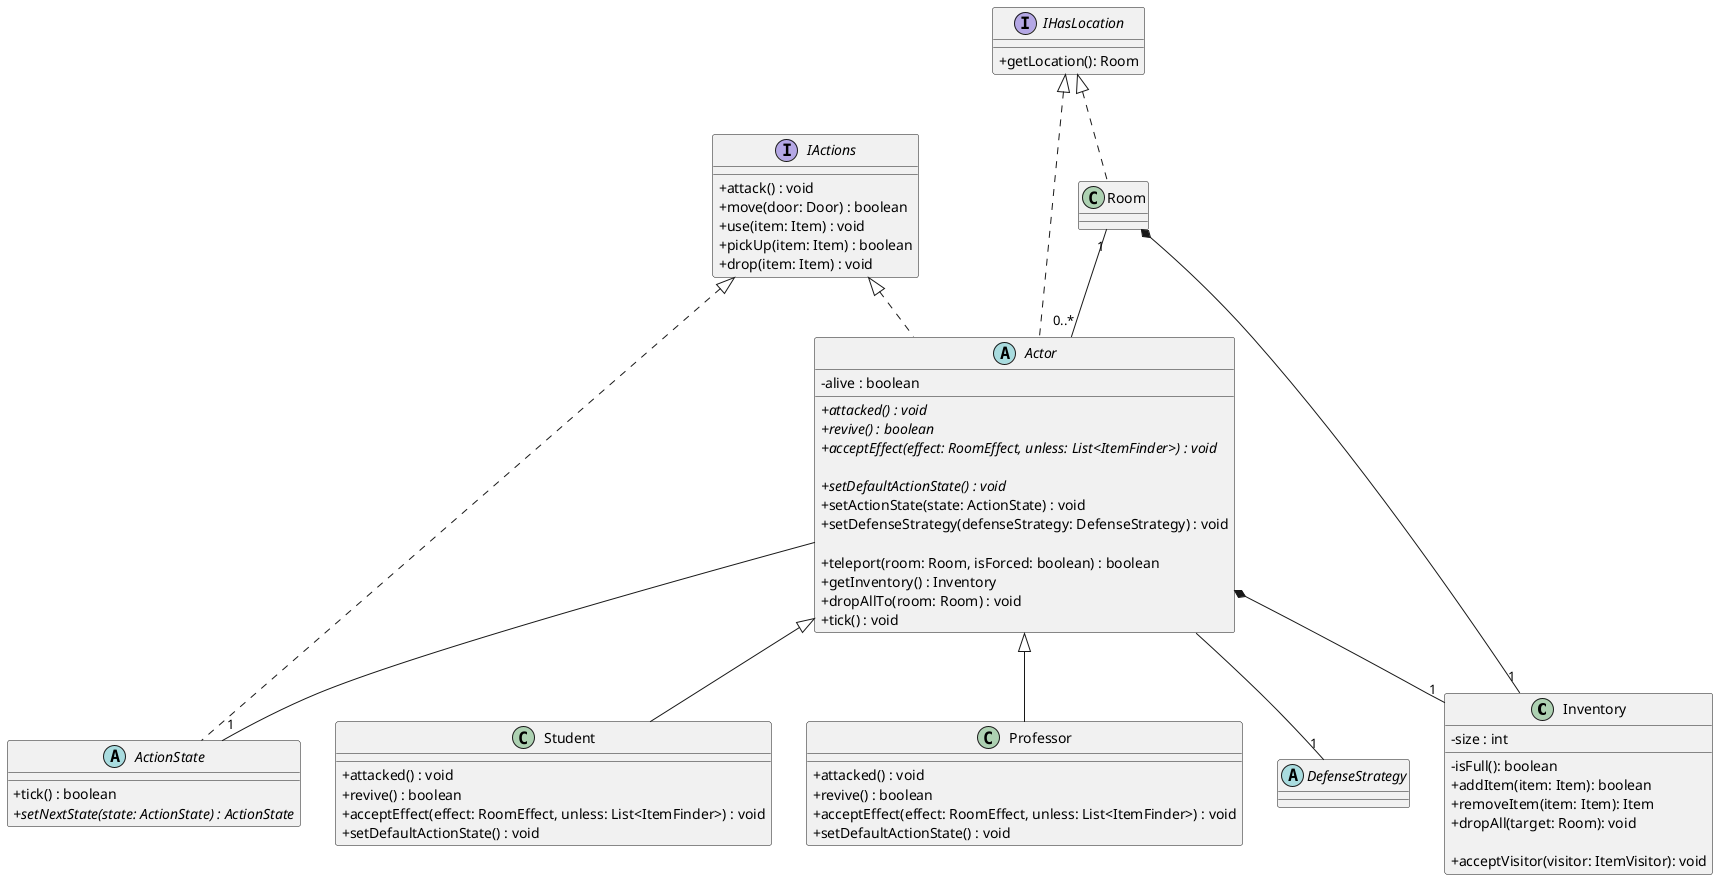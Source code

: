 @startuml classDiagram
skinparam classAttributeIconSize 0

class Inventory {
    - size : int

    - isFull(): boolean
    + addItem(item: Item): boolean
    + removeItem(item: Item): Item
    + dropAll(target: Room): void

    + acceptVisitor(visitor: ItemVisitor): void
}


' azért asszociáció, mivel ettől még az item-nek van egyedi léte

Actor *--"1" Inventory
Room *-- "1" Inventory

'Character ----------------------------------------

abstract class Actor {
    - alive : boolean

    + {abstract} attacked() : void
    + {abstract} revive() : boolean
    + {abstract} acceptEffect(effect: RoomEffect, unless: List<ItemFinder>) : void

    + {abstract}setDefaultActionState() : void
    + setActionState(state: ActionState) : void
    + setDefenseStrategy(defenseStrategy: DefenseStrategy) : void

    + teleport(room: Room, isForced: boolean) : boolean
    + getInventory() : Inventory
    + dropAllTo(room: Room) : void
    + tick() : void
}

Actor -- "1" ActionState
Actor -- "1" DefenseStrategy

class Student {
    + attacked() : void
    + revive() : boolean
    + acceptEffect(effect: RoomEffect, unless: List<ItemFinder>) : void
    + setDefaultActionState() : void
}

Actor <|-- Student

class Professor {
    + attacked() : void
    + revive() : boolean
    + acceptEffect(effect: RoomEffect, unless: List<ItemFinder>) : void
    + setDefaultActionState() : void
}

Actor <|-- Professor


class Room {
}


Room "1" -- "0..*" Actor 

interface IHasLocation {
    + getLocation(): Room
}

IHasLocation <|.. Room
IHasLocation <|.. Actor


'State --------------------------------------------
interface IActions {
    + attack() : void
    + move(door: Door) : boolean
    + use(item: Item) : void
    + pickUp(item: Item) : boolean
    + drop(item: Item) : void
}

abstract class ActionState {
    + tick() : boolean
    + {abstract} setNextState(state: ActionState) : ActionState
}

IActions <|.. ActionState

IActions <|.. Actor
'Strategy -----------------------------------
abstract class DefenseStrategy {

}

@enduml